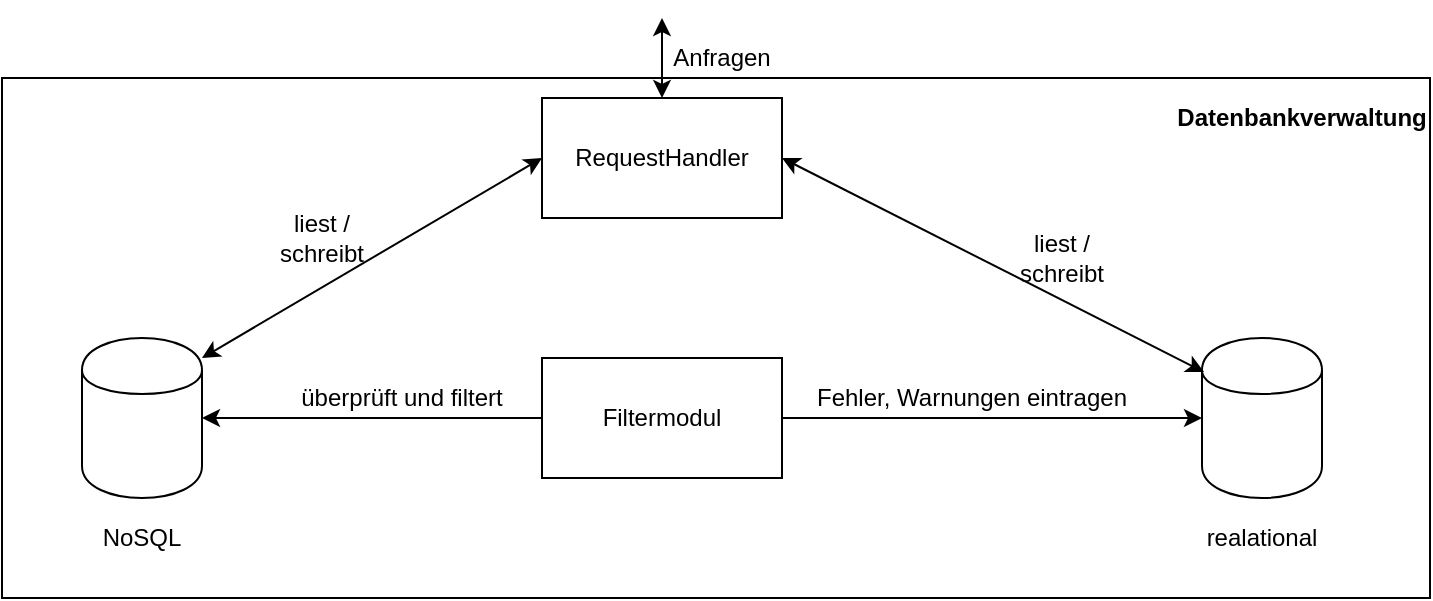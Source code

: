 <mxfile version="12.9.4" type="device"><diagram id="8KMOKVnB9_-WIKL2vS5D" name="Page-1"><mxGraphModel dx="1422" dy="713" grid="1" gridSize="10" guides="1" tooltips="1" connect="1" arrows="1" fold="1" page="1" pageScale="1" pageWidth="827" pageHeight="1169" math="0" shadow="0"><root><mxCell id="0"/><mxCell id="1" parent="0"/><mxCell id="AIueLjmxCWlvFIRQgVkv-1" value="" style="rounded=0;whiteSpace=wrap;html=1;" vertex="1" parent="1"><mxGeometry x="80" y="40" width="714" height="260" as="geometry"/></mxCell><mxCell id="AIueLjmxCWlvFIRQgVkv-2" value="Datenbankverwaltung" style="text;html=1;strokeColor=none;fillColor=none;align=center;verticalAlign=middle;whiteSpace=wrap;rounded=0;fontStyle=1" vertex="1" parent="1"><mxGeometry x="710" y="50" width="40" height="20" as="geometry"/></mxCell><mxCell id="AIueLjmxCWlvFIRQgVkv-3" value="" style="shape=cylinder;whiteSpace=wrap;html=1;boundedLbl=1;backgroundOutline=1;" vertex="1" parent="1"><mxGeometry x="120" y="170" width="60" height="80" as="geometry"/></mxCell><mxCell id="AIueLjmxCWlvFIRQgVkv-4" value="" style="shape=cylinder;whiteSpace=wrap;html=1;boundedLbl=1;backgroundOutline=1;" vertex="1" parent="1"><mxGeometry x="680" y="170" width="60" height="80" as="geometry"/></mxCell><mxCell id="AIueLjmxCWlvFIRQgVkv-5" value="liest / schreibt" style="text;html=1;strokeColor=none;fillColor=none;align=center;verticalAlign=middle;whiteSpace=wrap;rounded=0;" vertex="1" parent="1"><mxGeometry x="220" y="110" width="40" height="20" as="geometry"/></mxCell><mxCell id="AIueLjmxCWlvFIRQgVkv-6" value="NoSQL" style="text;html=1;strokeColor=none;fillColor=none;align=center;verticalAlign=middle;whiteSpace=wrap;rounded=0;" vertex="1" parent="1"><mxGeometry x="130" y="260" width="40" height="20" as="geometry"/></mxCell><mxCell id="AIueLjmxCWlvFIRQgVkv-7" value="realational" style="text;html=1;strokeColor=none;fillColor=none;align=center;verticalAlign=middle;whiteSpace=wrap;rounded=0;" vertex="1" parent="1"><mxGeometry x="690" y="260" width="40" height="20" as="geometry"/></mxCell><mxCell id="AIueLjmxCWlvFIRQgVkv-8" value="RequestHandler" style="rounded=0;whiteSpace=wrap;html=1;" vertex="1" parent="1"><mxGeometry x="350" y="50" width="120" height="60" as="geometry"/></mxCell><mxCell id="AIueLjmxCWlvFIRQgVkv-9" value="" style="endArrow=classic;startArrow=classic;html=1;entryX=0;entryY=0.5;entryDx=0;entryDy=0;" edge="1" parent="1" target="AIueLjmxCWlvFIRQgVkv-8"><mxGeometry width="50" height="50" relative="1" as="geometry"><mxPoint x="180" y="180" as="sourcePoint"/><mxPoint x="230" y="130" as="targetPoint"/></mxGeometry></mxCell><mxCell id="AIueLjmxCWlvFIRQgVkv-10" value="" style="endArrow=classic;startArrow=classic;html=1;entryX=0.017;entryY=0.213;entryDx=0;entryDy=0;entryPerimeter=0;exitX=1;exitY=0.5;exitDx=0;exitDy=0;" edge="1" parent="1" source="AIueLjmxCWlvFIRQgVkv-8" target="AIueLjmxCWlvFIRQgVkv-4"><mxGeometry width="50" height="50" relative="1" as="geometry"><mxPoint x="390" y="420" as="sourcePoint"/><mxPoint x="440" y="370" as="targetPoint"/></mxGeometry></mxCell><mxCell id="AIueLjmxCWlvFIRQgVkv-11" value="liest / schreibt" style="text;html=1;strokeColor=none;fillColor=none;align=center;verticalAlign=middle;whiteSpace=wrap;rounded=0;" vertex="1" parent="1"><mxGeometry x="590" y="120" width="40" height="20" as="geometry"/></mxCell><mxCell id="AIueLjmxCWlvFIRQgVkv-12" value="Filtermodul" style="rounded=0;whiteSpace=wrap;html=1;" vertex="1" parent="1"><mxGeometry x="350" y="180" width="120" height="60" as="geometry"/></mxCell><mxCell id="AIueLjmxCWlvFIRQgVkv-13" value="" style="endArrow=classic;html=1;exitX=0;exitY=0.5;exitDx=0;exitDy=0;entryX=1;entryY=0.5;entryDx=0;entryDy=0;" edge="1" parent="1" source="AIueLjmxCWlvFIRQgVkv-12" target="AIueLjmxCWlvFIRQgVkv-3"><mxGeometry width="50" height="50" relative="1" as="geometry"><mxPoint x="390" y="420" as="sourcePoint"/><mxPoint x="440" y="370" as="targetPoint"/></mxGeometry></mxCell><mxCell id="AIueLjmxCWlvFIRQgVkv-14" value="überprüft und filtert" style="text;html=1;strokeColor=none;fillColor=none;align=center;verticalAlign=middle;whiteSpace=wrap;rounded=0;" vertex="1" parent="1"><mxGeometry x="220" y="190" width="120" height="20" as="geometry"/></mxCell><mxCell id="AIueLjmxCWlvFIRQgVkv-15" value="" style="endArrow=classic;startArrow=classic;html=1;exitX=0.5;exitY=0;exitDx=0;exitDy=0;" edge="1" parent="1" source="AIueLjmxCWlvFIRQgVkv-8"><mxGeometry width="50" height="50" relative="1" as="geometry"><mxPoint x="390" y="420" as="sourcePoint"/><mxPoint x="410" y="10" as="targetPoint"/></mxGeometry></mxCell><mxCell id="AIueLjmxCWlvFIRQgVkv-17" value="Anfragen" style="text;html=1;strokeColor=none;fillColor=none;align=center;verticalAlign=middle;whiteSpace=wrap;rounded=0;" vertex="1" parent="1"><mxGeometry x="420" y="20" width="40" height="20" as="geometry"/></mxCell><mxCell id="AIueLjmxCWlvFIRQgVkv-18" value="" style="endArrow=classic;html=1;entryX=0;entryY=0.5;entryDx=0;entryDy=0;exitX=1;exitY=0.5;exitDx=0;exitDy=0;" edge="1" parent="1" source="AIueLjmxCWlvFIRQgVkv-12" target="AIueLjmxCWlvFIRQgVkv-4"><mxGeometry width="50" height="50" relative="1" as="geometry"><mxPoint x="390" y="390" as="sourcePoint"/><mxPoint x="440" y="340" as="targetPoint"/></mxGeometry></mxCell><mxCell id="AIueLjmxCWlvFIRQgVkv-19" value="Fehler, Warnungen eintragen" style="text;html=1;strokeColor=none;fillColor=none;align=center;verticalAlign=middle;whiteSpace=wrap;rounded=0;" vertex="1" parent="1"><mxGeometry x="480" y="190" width="170" height="20" as="geometry"/></mxCell></root></mxGraphModel></diagram></mxfile>